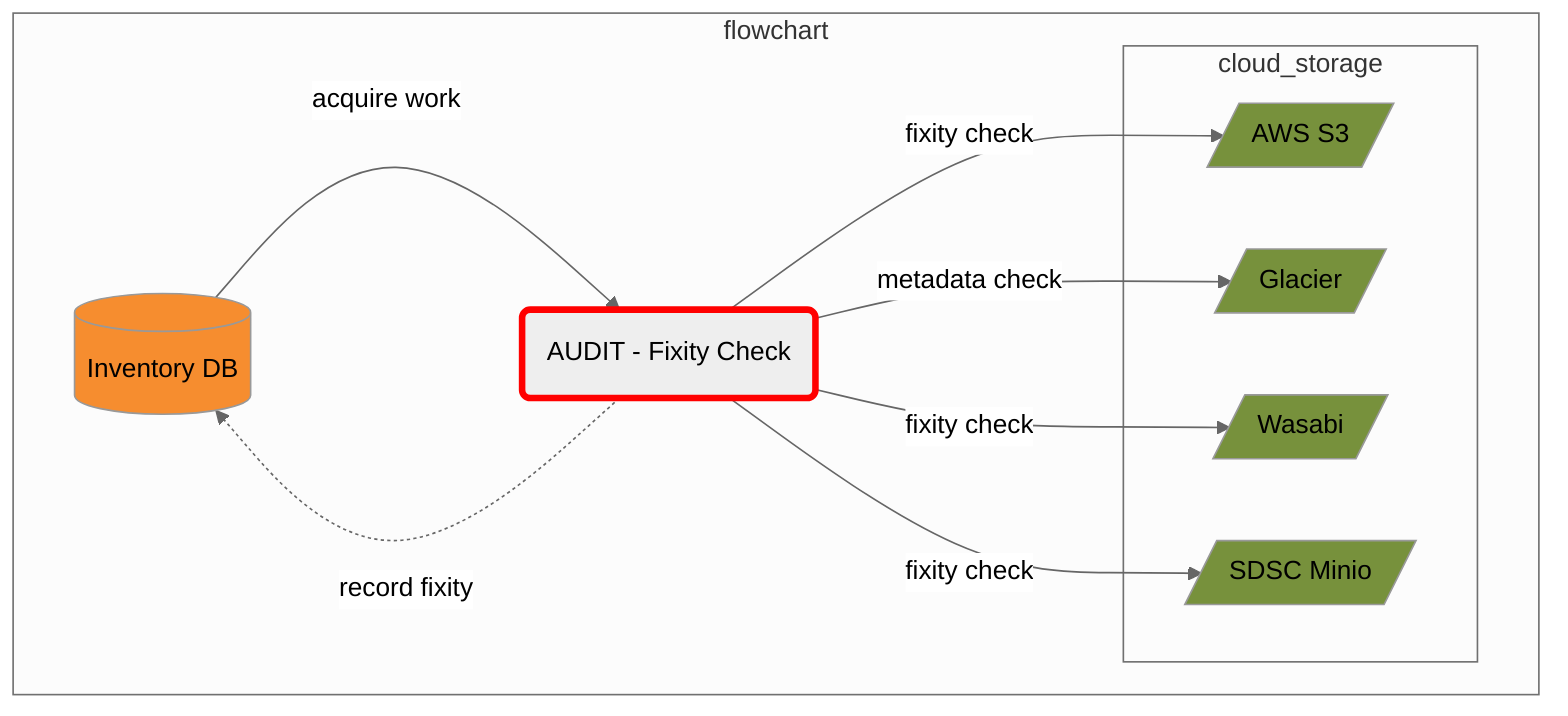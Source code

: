 %%{init: {'theme': 'neutral', 'securityLevel': 'loose'}}%%
graph TD
  RDS[(Inventory DB)]
  AUDIT(AUDIT - Fixity Check)

  subgraph flowchart
    subgraph cloud_storage
      CLDS3[/AWS S3/]
      CLDSDSC[/SDSC Minio/]
      CLDWAS[/Wasabi/]
      CLDGLC[/Glacier/]
    end

    RDS --> |acquire work| AUDIT
    AUDIT --> |fixity check| CLDS3
    AUDIT --> |metadata check| CLDGLC
    AUDIT --> |fixity check| CLDWAS
    AUDIT --> |fixity check| CLDSDSC
    AUDIT -.-> |record fixity| RDS
  end
  style CLDS3 fill:#77913C
  style CLDGLC fill:#77913C
  style CLDSDSC fill:#77913C
  style CLDWAS fill:#77913C
  style RDS fill:#F68D2F

  style AUDIT stroke:red,stroke-width:4px